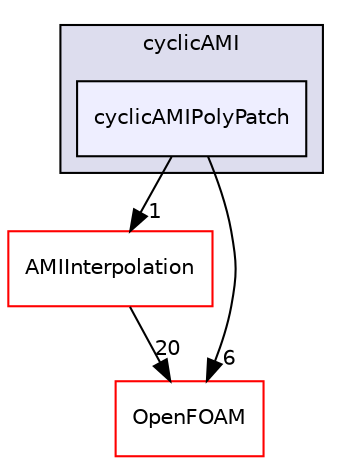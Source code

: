 digraph "src/meshTools/AMIInterpolation/patches/cyclicAMI/cyclicAMIPolyPatch" {
  bgcolor=transparent;
  compound=true
  node [ fontsize="10", fontname="Helvetica"];
  edge [ labelfontsize="10", labelfontname="Helvetica"];
  subgraph clusterdir_cd74d29a05e94118a5acdbfd55a576bf {
    graph [ bgcolor="#ddddee", pencolor="black", label="cyclicAMI" fontname="Helvetica", fontsize="10", URL="dir_cd74d29a05e94118a5acdbfd55a576bf.html"]
  dir_9300e6878aecf6ebe6d2b2b6e48df6ac [shape=box, label="cyclicAMIPolyPatch", style="filled", fillcolor="#eeeeff", pencolor="black", URL="dir_9300e6878aecf6ebe6d2b2b6e48df6ac.html"];
  }
  dir_cc283432b470ffbfab40d5c39743e289 [shape=box label="AMIInterpolation" color="red" URL="dir_cc283432b470ffbfab40d5c39743e289.html"];
  dir_c5473ff19b20e6ec4dfe5c310b3778a8 [shape=box label="OpenFOAM" color="red" URL="dir_c5473ff19b20e6ec4dfe5c310b3778a8.html"];
  dir_cc283432b470ffbfab40d5c39743e289->dir_c5473ff19b20e6ec4dfe5c310b3778a8 [headlabel="20", labeldistance=1.5 headhref="dir_001748_001888.html"];
  dir_9300e6878aecf6ebe6d2b2b6e48df6ac->dir_cc283432b470ffbfab40d5c39743e289 [headlabel="1", labeldistance=1.5 headhref="dir_001773_001748.html"];
  dir_9300e6878aecf6ebe6d2b2b6e48df6ac->dir_c5473ff19b20e6ec4dfe5c310b3778a8 [headlabel="6", labeldistance=1.5 headhref="dir_001773_001888.html"];
}
